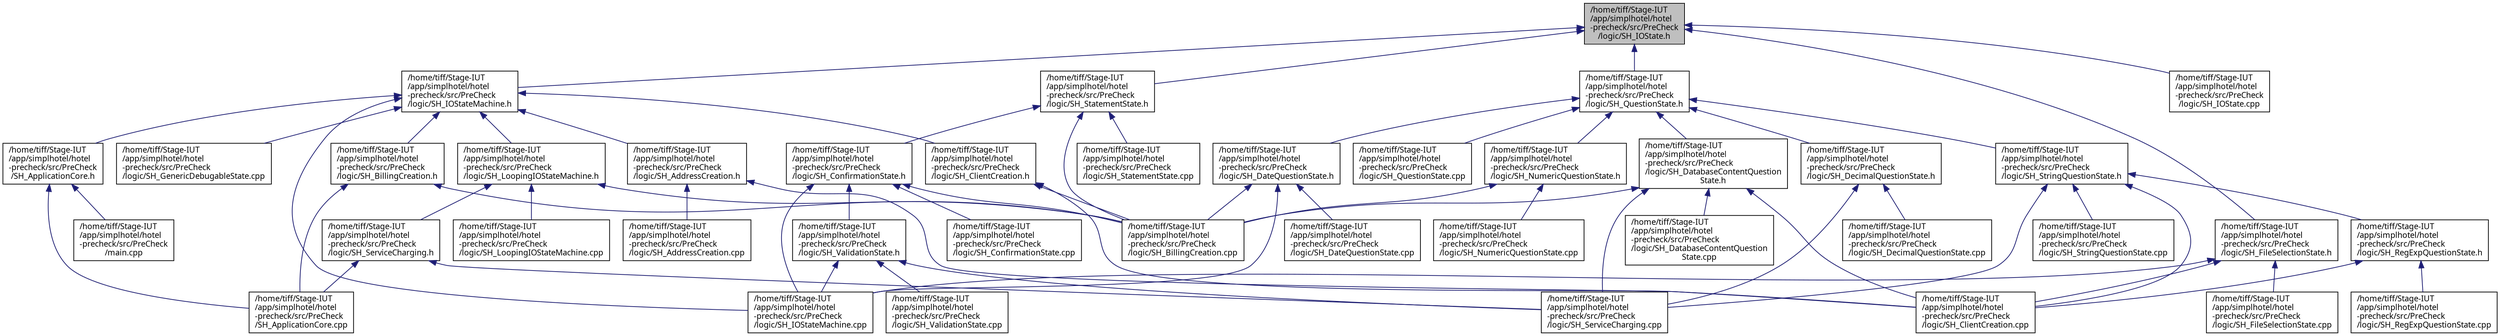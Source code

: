 digraph "/home/tiff/Stage-IUT/app/simplhotel/hotel-precheck/src/PreCheck/logic/SH_IOState.h"
{
 // INTERACTIVE_SVG=YES
  bgcolor="transparent";
  edge [fontname="Verdana",fontsize="11",labelfontname="Verdana",labelfontsize="11"];
  node [fontname="Verdana",fontsize="11",shape=record];
  Node1 [label="/home/tiff/Stage-IUT\l/app/simplhotel/hotel\l-precheck/src/PreCheck\l/logic/SH_IOState.h",height=0.2,width=0.4,color="black", fillcolor="grey75", style="filled" fontcolor="black"];
  Node1 -> Node2 [dir="back",color="midnightblue",fontsize="11",style="solid",fontname="Verdana"];
  Node2 [label="/home/tiff/Stage-IUT\l/app/simplhotel/hotel\l-precheck/src/PreCheck\l/logic/SH_IOStateMachine.h",height=0.2,width=0.4,color="black",URL="$SH__IOStateMachine_8h.html"];
  Node2 -> Node3 [dir="back",color="midnightblue",fontsize="11",style="solid",fontname="Verdana"];
  Node3 [label="/home/tiff/Stage-IUT\l/app/simplhotel/hotel\l-precheck/src/PreCheck\l/logic/SH_AddressCreation.h",height=0.2,width=0.4,color="black",URL="$SH__AddressCreation_8h.html"];
  Node3 -> Node4 [dir="back",color="midnightblue",fontsize="11",style="solid",fontname="Verdana"];
  Node4 [label="/home/tiff/Stage-IUT\l/app/simplhotel/hotel\l-precheck/src/PreCheck\l/logic/SH_AddressCreation.cpp",height=0.2,width=0.4,color="black",URL="$SH__AddressCreation_8cpp.html"];
  Node3 -> Node5 [dir="back",color="midnightblue",fontsize="11",style="solid",fontname="Verdana"];
  Node5 [label="/home/tiff/Stage-IUT\l/app/simplhotel/hotel\l-precheck/src/PreCheck\l/logic/SH_ClientCreation.cpp",height=0.2,width=0.4,color="black",URL="$SH__ClientCreation_8cpp.html"];
  Node2 -> Node6 [dir="back",color="midnightblue",fontsize="11",style="solid",fontname="Verdana"];
  Node6 [label="/home/tiff/Stage-IUT\l/app/simplhotel/hotel\l-precheck/src/PreCheck\l/logic/SH_BillingCreation.h",height=0.2,width=0.4,color="black",URL="$SH__BillingCreation_8h.html"];
  Node6 -> Node7 [dir="back",color="midnightblue",fontsize="11",style="solid",fontname="Verdana"];
  Node7 [label="/home/tiff/Stage-IUT\l/app/simplhotel/hotel\l-precheck/src/PreCheck\l/logic/SH_BillingCreation.cpp",height=0.2,width=0.4,color="black",URL="$SH__BillingCreation_8cpp.html"];
  Node6 -> Node8 [dir="back",color="midnightblue",fontsize="11",style="solid",fontname="Verdana"];
  Node8 [label="/home/tiff/Stage-IUT\l/app/simplhotel/hotel\l-precheck/src/PreCheck\l/SH_ApplicationCore.cpp",height=0.2,width=0.4,color="black",URL="$SH__ApplicationCore_8cpp.html"];
  Node2 -> Node9 [dir="back",color="midnightblue",fontsize="11",style="solid",fontname="Verdana"];
  Node9 [label="/home/tiff/Stage-IUT\l/app/simplhotel/hotel\l-precheck/src/PreCheck\l/logic/SH_LoopingIOStateMachine.h",height=0.2,width=0.4,color="black",URL="$SH__LoopingIOStateMachine_8h.html"];
  Node9 -> Node7 [dir="back",color="midnightblue",fontsize="11",style="solid",fontname="Verdana"];
  Node9 -> Node10 [dir="back",color="midnightblue",fontsize="11",style="solid",fontname="Verdana"];
  Node10 [label="/home/tiff/Stage-IUT\l/app/simplhotel/hotel\l-precheck/src/PreCheck\l/logic/SH_LoopingIOStateMachine.cpp",height=0.2,width=0.4,color="black",URL="$SH__LoopingIOStateMachine_8cpp.html"];
  Node9 -> Node11 [dir="back",color="midnightblue",fontsize="11",style="solid",fontname="Verdana"];
  Node11 [label="/home/tiff/Stage-IUT\l/app/simplhotel/hotel\l-precheck/src/PreCheck\l/logic/SH_ServiceCharging.h",height=0.2,width=0.4,color="black",URL="$SH__ServiceCharging_8h.html"];
  Node11 -> Node12 [dir="back",color="midnightblue",fontsize="11",style="solid",fontname="Verdana"];
  Node12 [label="/home/tiff/Stage-IUT\l/app/simplhotel/hotel\l-precheck/src/PreCheck\l/logic/SH_ServiceCharging.cpp",height=0.2,width=0.4,color="black",URL="$SH__ServiceCharging_8cpp.html"];
  Node11 -> Node8 [dir="back",color="midnightblue",fontsize="11",style="solid",fontname="Verdana"];
  Node2 -> Node13 [dir="back",color="midnightblue",fontsize="11",style="solid",fontname="Verdana"];
  Node13 [label="/home/tiff/Stage-IUT\l/app/simplhotel/hotel\l-precheck/src/PreCheck\l/logic/SH_ClientCreation.h",height=0.2,width=0.4,color="black",URL="$SH__ClientCreation_8h.html"];
  Node13 -> Node7 [dir="back",color="midnightblue",fontsize="11",style="solid",fontname="Verdana"];
  Node13 -> Node5 [dir="back",color="midnightblue",fontsize="11",style="solid",fontname="Verdana"];
  Node2 -> Node14 [dir="back",color="midnightblue",fontsize="11",style="solid",fontname="Verdana"];
  Node14 [label="/home/tiff/Stage-IUT\l/app/simplhotel/hotel\l-precheck/src/PreCheck\l/logic/SH_GenericDebugableState.cpp",height=0.2,width=0.4,color="black",URL="$SH__GenericDebugableState_8cpp.html"];
  Node2 -> Node15 [dir="back",color="midnightblue",fontsize="11",style="solid",fontname="Verdana"];
  Node15 [label="/home/tiff/Stage-IUT\l/app/simplhotel/hotel\l-precheck/src/PreCheck\l/logic/SH_IOStateMachine.cpp",height=0.2,width=0.4,color="black",URL="$SH__IOStateMachine_8cpp.html"];
  Node2 -> Node16 [dir="back",color="midnightblue",fontsize="11",style="solid",fontname="Verdana"];
  Node16 [label="/home/tiff/Stage-IUT\l/app/simplhotel/hotel\l-precheck/src/PreCheck\l/SH_ApplicationCore.h",height=0.2,width=0.4,color="black",URL="$SH__ApplicationCore_8h.html"];
  Node16 -> Node17 [dir="back",color="midnightblue",fontsize="11",style="solid",fontname="Verdana"];
  Node17 [label="/home/tiff/Stage-IUT\l/app/simplhotel/hotel\l-precheck/src/PreCheck\l/main.cpp",height=0.2,width=0.4,color="black",URL="$main_8cpp.html"];
  Node16 -> Node8 [dir="back",color="midnightblue",fontsize="11",style="solid",fontname="Verdana"];
  Node1 -> Node18 [dir="back",color="midnightblue",fontsize="11",style="solid",fontname="Verdana"];
  Node18 [label="/home/tiff/Stage-IUT\l/app/simplhotel/hotel\l-precheck/src/PreCheck\l/logic/SH_StatementState.h",height=0.2,width=0.4,color="black",URL="$SH__StatementState_8h.html"];
  Node18 -> Node7 [dir="back",color="midnightblue",fontsize="11",style="solid",fontname="Verdana"];
  Node18 -> Node19 [dir="back",color="midnightblue",fontsize="11",style="solid",fontname="Verdana"];
  Node19 [label="/home/tiff/Stage-IUT\l/app/simplhotel/hotel\l-precheck/src/PreCheck\l/logic/SH_ConfirmationState.h",height=0.2,width=0.4,color="black",URL="$SH__ConfirmationState_8h.html"];
  Node19 -> Node7 [dir="back",color="midnightblue",fontsize="11",style="solid",fontname="Verdana"];
  Node19 -> Node20 [dir="back",color="midnightblue",fontsize="11",style="solid",fontname="Verdana"];
  Node20 [label="/home/tiff/Stage-IUT\l/app/simplhotel/hotel\l-precheck/src/PreCheck\l/logic/SH_ConfirmationState.cpp",height=0.2,width=0.4,color="black",URL="$SH__ConfirmationState_8cpp.html"];
  Node19 -> Node21 [dir="back",color="midnightblue",fontsize="11",style="solid",fontname="Verdana"];
  Node21 [label="/home/tiff/Stage-IUT\l/app/simplhotel/hotel\l-precheck/src/PreCheck\l/logic/SH_ValidationState.h",height=0.2,width=0.4,color="black",URL="$SH__ValidationState_8h.html"];
  Node21 -> Node15 [dir="back",color="midnightblue",fontsize="11",style="solid",fontname="Verdana"];
  Node21 -> Node12 [dir="back",color="midnightblue",fontsize="11",style="solid",fontname="Verdana"];
  Node21 -> Node22 [dir="back",color="midnightblue",fontsize="11",style="solid",fontname="Verdana"];
  Node22 [label="/home/tiff/Stage-IUT\l/app/simplhotel/hotel\l-precheck/src/PreCheck\l/logic/SH_ValidationState.cpp",height=0.2,width=0.4,color="black",URL="$SH__ValidationState_8cpp.html"];
  Node19 -> Node15 [dir="back",color="midnightblue",fontsize="11",style="solid",fontname="Verdana"];
  Node18 -> Node23 [dir="back",color="midnightblue",fontsize="11",style="solid",fontname="Verdana"];
  Node23 [label="/home/tiff/Stage-IUT\l/app/simplhotel/hotel\l-precheck/src/PreCheck\l/logic/SH_StatementState.cpp",height=0.2,width=0.4,color="black",URL="$SH__StatementState_8cpp.html"];
  Node1 -> Node24 [dir="back",color="midnightblue",fontsize="11",style="solid",fontname="Verdana"];
  Node24 [label="/home/tiff/Stage-IUT\l/app/simplhotel/hotel\l-precheck/src/PreCheck\l/logic/SH_QuestionState.h",height=0.2,width=0.4,color="black",URL="$SH__QuestionState_8h.html"];
  Node24 -> Node25 [dir="back",color="midnightblue",fontsize="11",style="solid",fontname="Verdana"];
  Node25 [label="/home/tiff/Stage-IUT\l/app/simplhotel/hotel\l-precheck/src/PreCheck\l/logic/SH_NumericQuestionState.h",height=0.2,width=0.4,color="black",URL="$SH__NumericQuestionState_8h.html"];
  Node25 -> Node7 [dir="back",color="midnightblue",fontsize="11",style="solid",fontname="Verdana"];
  Node25 -> Node26 [dir="back",color="midnightblue",fontsize="11",style="solid",fontname="Verdana"];
  Node26 [label="/home/tiff/Stage-IUT\l/app/simplhotel/hotel\l-precheck/src/PreCheck\l/logic/SH_NumericQuestionState.cpp",height=0.2,width=0.4,color="black",URL="$SH__NumericQuestionState_8cpp.html"];
  Node24 -> Node27 [dir="back",color="midnightblue",fontsize="11",style="solid",fontname="Verdana"];
  Node27 [label="/home/tiff/Stage-IUT\l/app/simplhotel/hotel\l-precheck/src/PreCheck\l/logic/SH_DateQuestionState.h",height=0.2,width=0.4,color="black",URL="$SH__DateQuestionState_8h.html"];
  Node27 -> Node7 [dir="back",color="midnightblue",fontsize="11",style="solid",fontname="Verdana"];
  Node27 -> Node28 [dir="back",color="midnightblue",fontsize="11",style="solid",fontname="Verdana"];
  Node28 [label="/home/tiff/Stage-IUT\l/app/simplhotel/hotel\l-precheck/src/PreCheck\l/logic/SH_DateQuestionState.cpp",height=0.2,width=0.4,color="black",URL="$SH__DateQuestionState_8cpp.html"];
  Node27 -> Node15 [dir="back",color="midnightblue",fontsize="11",style="solid",fontname="Verdana"];
  Node24 -> Node29 [dir="back",color="midnightblue",fontsize="11",style="solid",fontname="Verdana"];
  Node29 [label="/home/tiff/Stage-IUT\l/app/simplhotel/hotel\l-precheck/src/PreCheck\l/logic/SH_DatabaseContentQuestion\lState.h",height=0.2,width=0.4,color="black",URL="$SH__DatabaseContentQuestionState_8h.html"];
  Node29 -> Node7 [dir="back",color="midnightblue",fontsize="11",style="solid",fontname="Verdana"];
  Node29 -> Node5 [dir="back",color="midnightblue",fontsize="11",style="solid",fontname="Verdana"];
  Node29 -> Node30 [dir="back",color="midnightblue",fontsize="11",style="solid",fontname="Verdana"];
  Node30 [label="/home/tiff/Stage-IUT\l/app/simplhotel/hotel\l-precheck/src/PreCheck\l/logic/SH_DatabaseContentQuestion\lState.cpp",height=0.2,width=0.4,color="black",URL="$SH__DatabaseContentQuestionState_8cpp.html"];
  Node29 -> Node12 [dir="back",color="midnightblue",fontsize="11",style="solid",fontname="Verdana"];
  Node24 -> Node31 [dir="back",color="midnightblue",fontsize="11",style="solid",fontname="Verdana"];
  Node31 [label="/home/tiff/Stage-IUT\l/app/simplhotel/hotel\l-precheck/src/PreCheck\l/logic/SH_StringQuestionState.h",height=0.2,width=0.4,color="black",URL="$SH__StringQuestionState_8h.html"];
  Node31 -> Node5 [dir="back",color="midnightblue",fontsize="11",style="solid",fontname="Verdana"];
  Node31 -> Node32 [dir="back",color="midnightblue",fontsize="11",style="solid",fontname="Verdana"];
  Node32 [label="/home/tiff/Stage-IUT\l/app/simplhotel/hotel\l-precheck/src/PreCheck\l/logic/SH_RegExpQuestionState.h",height=0.2,width=0.4,color="black",URL="$SH__RegExpQuestionState_8h.html"];
  Node32 -> Node5 [dir="back",color="midnightblue",fontsize="11",style="solid",fontname="Verdana"];
  Node32 -> Node33 [dir="back",color="midnightblue",fontsize="11",style="solid",fontname="Verdana"];
  Node33 [label="/home/tiff/Stage-IUT\l/app/simplhotel/hotel\l-precheck/src/PreCheck\l/logic/SH_RegExpQuestionState.cpp",height=0.2,width=0.4,color="black",URL="$SH__RegExpQuestionState_8cpp.html"];
  Node31 -> Node12 [dir="back",color="midnightblue",fontsize="11",style="solid",fontname="Verdana"];
  Node31 -> Node34 [dir="back",color="midnightblue",fontsize="11",style="solid",fontname="Verdana"];
  Node34 [label="/home/tiff/Stage-IUT\l/app/simplhotel/hotel\l-precheck/src/PreCheck\l/logic/SH_StringQuestionState.cpp",height=0.2,width=0.4,color="black",URL="$SH__StringQuestionState_8cpp.html"];
  Node24 -> Node35 [dir="back",color="midnightblue",fontsize="11",style="solid",fontname="Verdana"];
  Node35 [label="/home/tiff/Stage-IUT\l/app/simplhotel/hotel\l-precheck/src/PreCheck\l/logic/SH_DecimalQuestionState.h",height=0.2,width=0.4,color="black",URL="$SH__DecimalQuestionState_8h.html"];
  Node35 -> Node36 [dir="back",color="midnightblue",fontsize="11",style="solid",fontname="Verdana"];
  Node36 [label="/home/tiff/Stage-IUT\l/app/simplhotel/hotel\l-precheck/src/PreCheck\l/logic/SH_DecimalQuestionState.cpp",height=0.2,width=0.4,color="black",URL="$SH__DecimalQuestionState_8cpp.html"];
  Node35 -> Node12 [dir="back",color="midnightblue",fontsize="11",style="solid",fontname="Verdana"];
  Node24 -> Node37 [dir="back",color="midnightblue",fontsize="11",style="solid",fontname="Verdana"];
  Node37 [label="/home/tiff/Stage-IUT\l/app/simplhotel/hotel\l-precheck/src/PreCheck\l/logic/SH_QuestionState.cpp",height=0.2,width=0.4,color="black",URL="$SH__QuestionState_8cpp.html"];
  Node1 -> Node38 [dir="back",color="midnightblue",fontsize="11",style="solid",fontname="Verdana"];
  Node38 [label="/home/tiff/Stage-IUT\l/app/simplhotel/hotel\l-precheck/src/PreCheck\l/logic/SH_FileSelectionState.h",height=0.2,width=0.4,color="black",URL="$SH__FileSelectionState_8h.html"];
  Node38 -> Node5 [dir="back",color="midnightblue",fontsize="11",style="solid",fontname="Verdana"];
  Node38 -> Node39 [dir="back",color="midnightblue",fontsize="11",style="solid",fontname="Verdana"];
  Node39 [label="/home/tiff/Stage-IUT\l/app/simplhotel/hotel\l-precheck/src/PreCheck\l/logic/SH_FileSelectionState.cpp",height=0.2,width=0.4,color="black",URL="$SH__FileSelectionState_8cpp.html"];
  Node38 -> Node15 [dir="back",color="midnightblue",fontsize="11",style="solid",fontname="Verdana"];
  Node1 -> Node40 [dir="back",color="midnightblue",fontsize="11",style="solid",fontname="Verdana"];
  Node40 [label="/home/tiff/Stage-IUT\l/app/simplhotel/hotel\l-precheck/src/PreCheck\l/logic/SH_IOState.cpp",height=0.2,width=0.4,color="black",URL="$SH__IOState_8cpp.html"];
}

